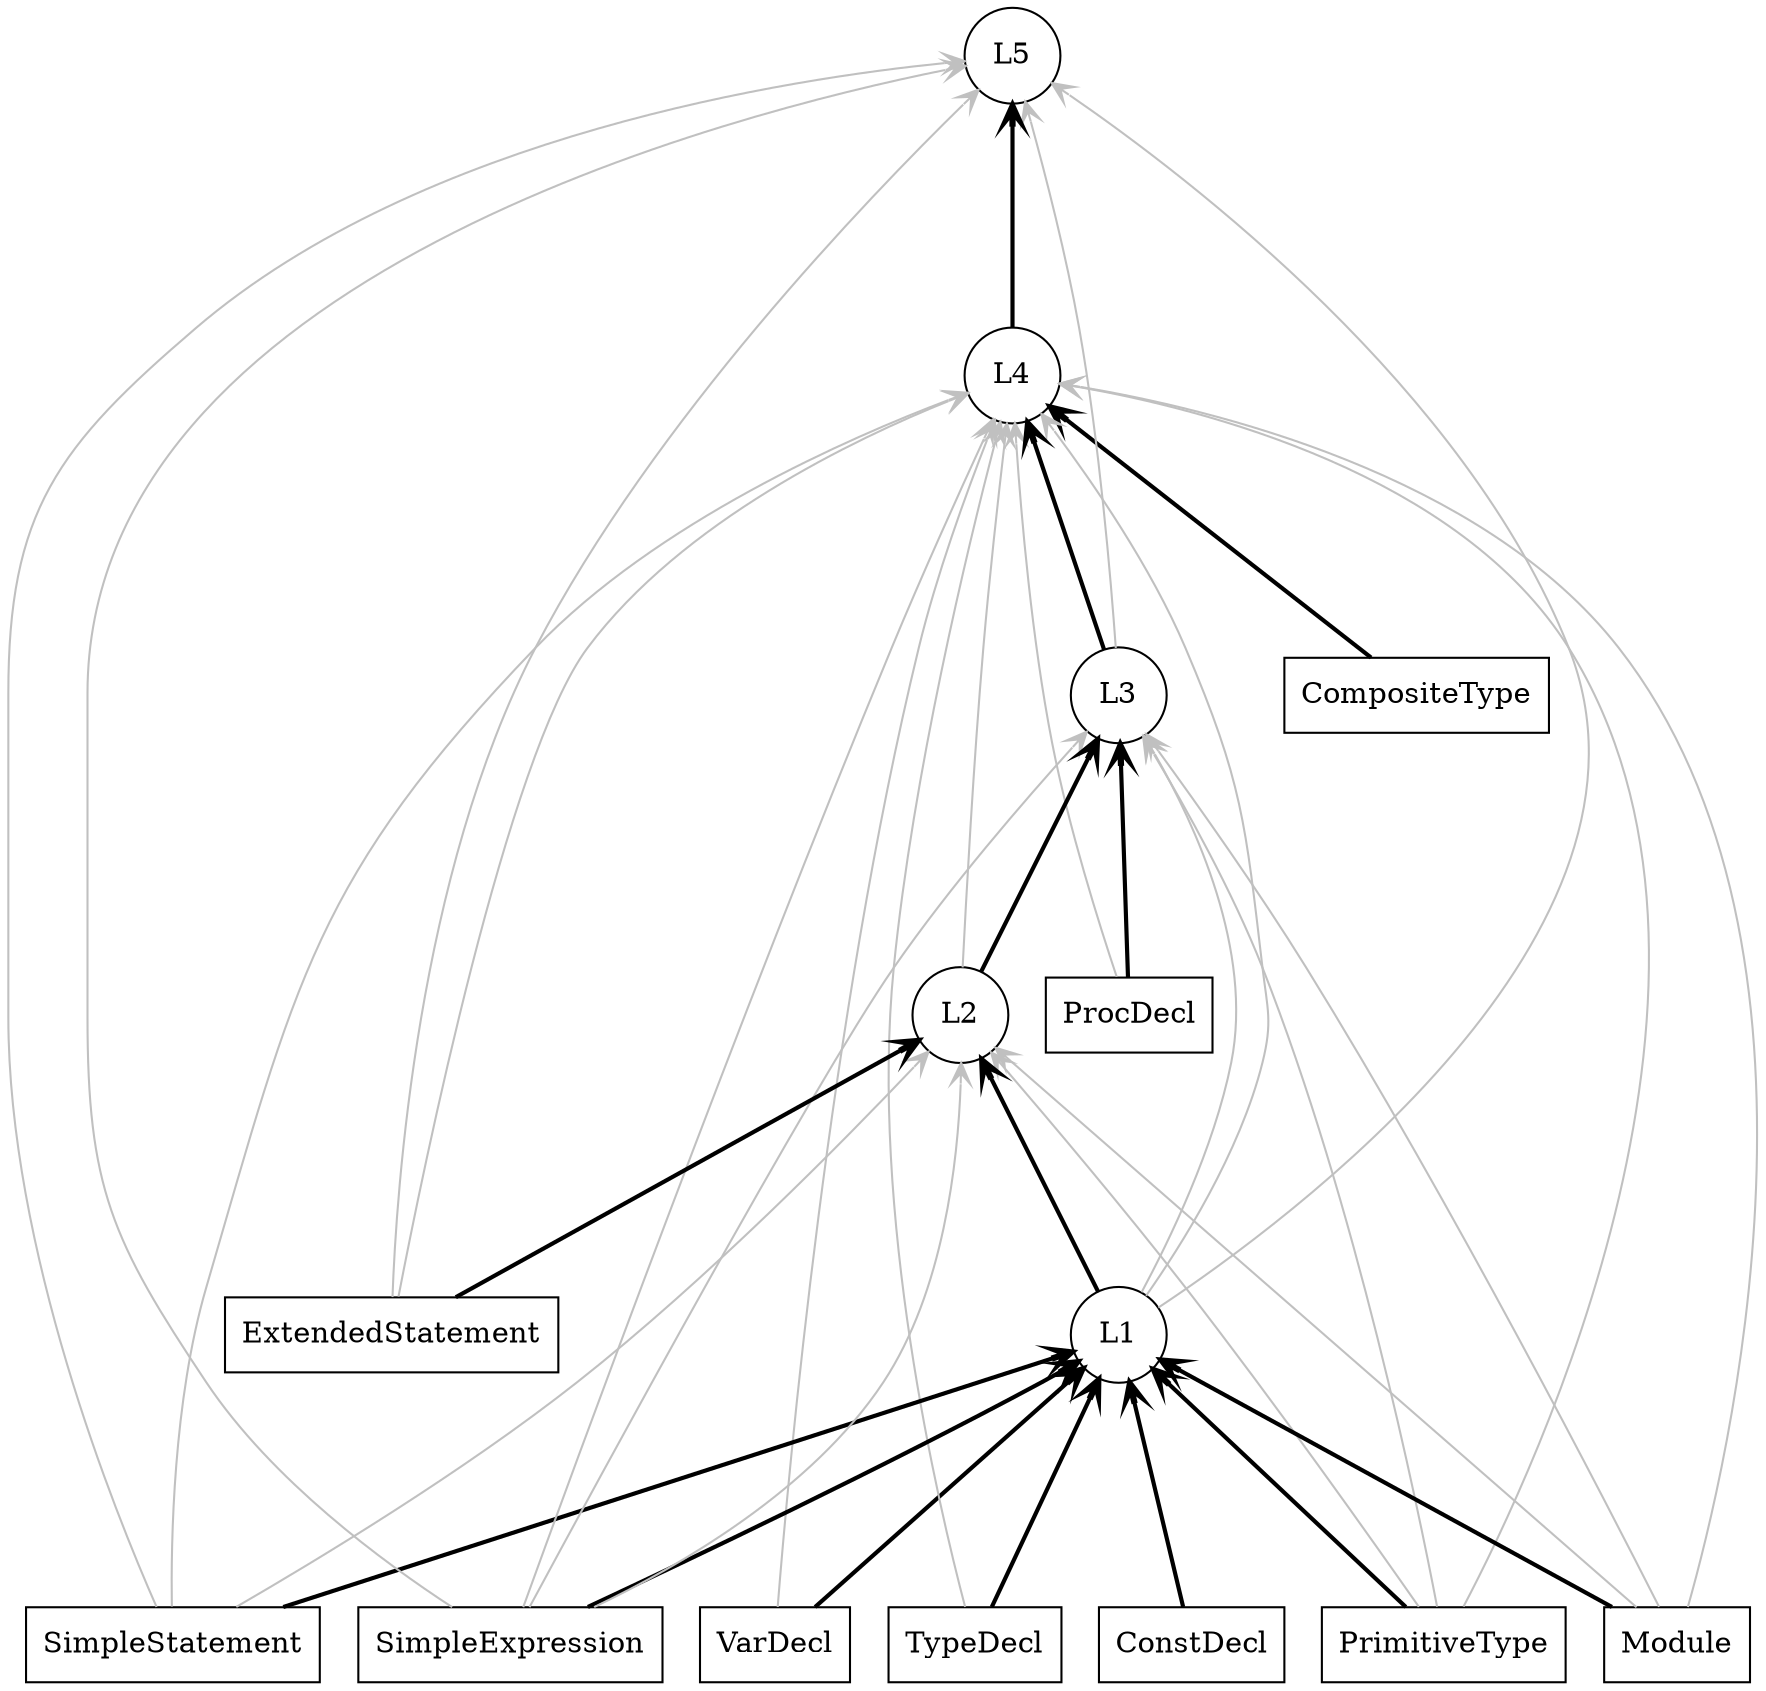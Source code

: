 digraph X {

  rankdir=BT;
  ranksep=1.5;
/*  nodesep=.85;
*/
  node [shape=box];

  VarDecl;
  TypeDecl;
  ConstDecl;
  PrimitiveType;
  SimpleStatement;
  SimpleExpression;
  Module;
  ProcDecl;
  CompositeType;
  ExtendedStatement;

  node [shape=circle];

  L1;
  L2;
  L3;
  L4;
  L5;
 
  edge [weight=2, color=black, arrowhead=open, penwidth=2];
 
  VarDecl -> L1;
  TypeDecl -> L1;
  ConstDecl -> L1;
  SimpleStatement -> L1;
  SimpleExpression -> L1;
  PrimitiveType -> L1;
  Module -> L1;
  ExtendedStatement -> L2;
  L1 -> L2;
  ProcDecl -> L3;
  CompositeType -> L4;
  L3 -> L4;
  L4 -> L5; 
  L2 -> L3;

  edge [weight=1, color=gray, arrowhead=open, penwidth=1];

 SimpleStatement -> L2; 

 SimpleExpression -> L2;
 PrimitiveType -> L2;
 Module -> L2;
 SimpleExpression -> L3;
 PrimitiveType -> L3;
 Module -> L3;

 L1 -> L3;
 VarDecl -> L4;
 TypeDecl -> L4;
 SimpleStatement -> L4;
 SimpleExpression -> L4;
 ProcDecl -> L4;
 PrimitiveType -> L4;
 Module -> L4;
 ExtendedStatement -> L4;
 L2 -> L4;
 L1 -> L4;
 SimpleStatement -> L5;
 SimpleExpression -> L5;
 ExtendedStatement -> L5;
 L1 -> L5;
 L3 -> L5;
}